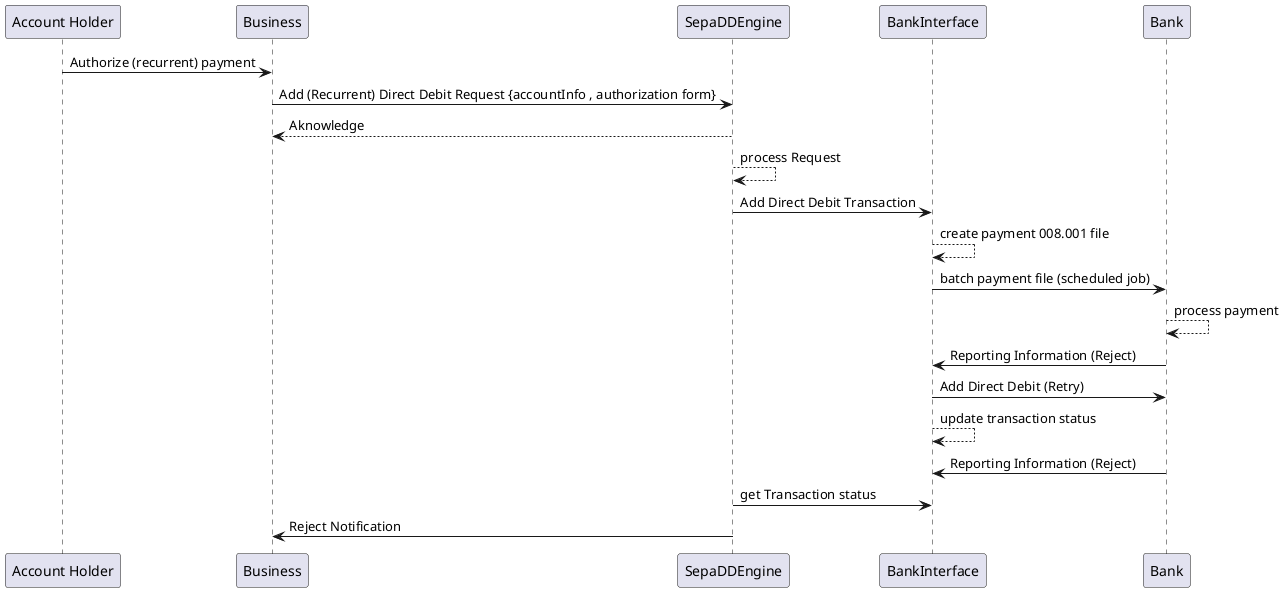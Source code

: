 @startuml
'https://plantuml.com/sequence-diagram

"Account Holder" -> Business : Authorize (recurrent) payment
Business -> SepaDDEngine : Add (Recurrent) Direct Debit Request {accountInfo , authorization form}
SepaDDEngine --> Business: Aknowledge
SepaDDEngine--> SepaDDEngine: process Request
SepaDDEngine-> BankInterface: Add Direct Debit Transaction
BankInterface-->BankInterface : create payment 008.001 file
BankInterface->Bank : batch payment file (scheduled job)
Bank-->Bank: process payment
Bank->BankInterface: Reporting Information (Reject)
BankInterface ->Bank : Add Direct Debit (Retry)
BankInterface-->BankInterface : update transaction status
Bank->BankInterface: Reporting Information (Reject)
SepaDDEngine-> BankInterface : get Transaction status
SepaDDEngine -> Business: Reject Notification

@enduml